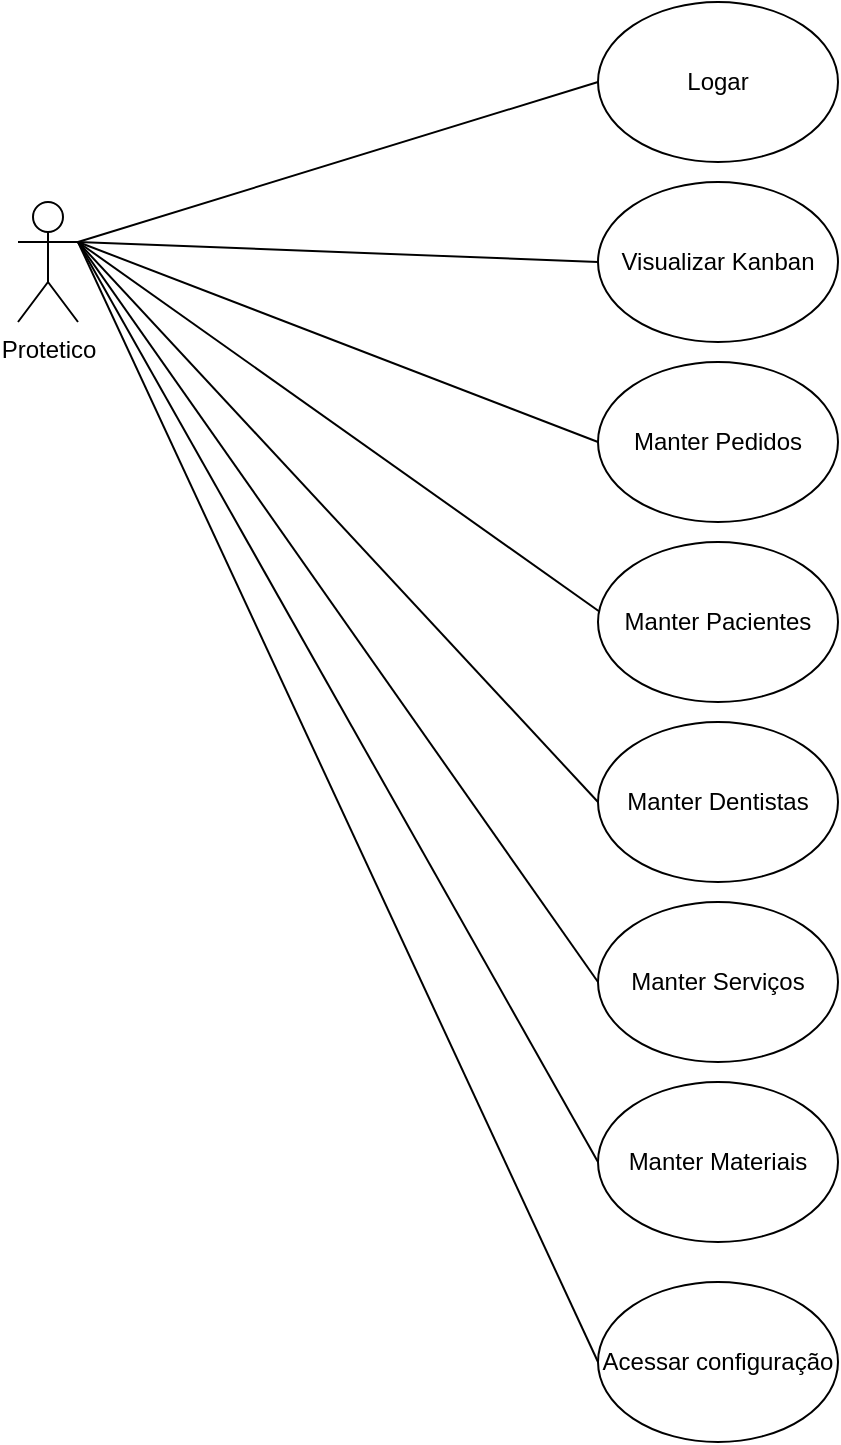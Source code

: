 <mxfile version="26.2.12">
  <diagram name="Página-1" id="SgHWeOh2NF5JsfvJGHp0">
    <mxGraphModel dx="1480" dy="766" grid="1" gridSize="10" guides="1" tooltips="1" connect="1" arrows="1" fold="1" page="1" pageScale="1" pageWidth="3300" pageHeight="4681" math="0" shadow="0">
      <root>
        <mxCell id="0" />
        <mxCell id="1" parent="0" />
        <mxCell id="lSrNjrEC_3yFH3J3TiM1-1" value="Protetico" style="shape=umlActor;verticalLabelPosition=bottom;verticalAlign=top;html=1;outlineConnect=0;" parent="1" vertex="1">
          <mxGeometry x="120" y="140" width="30" height="60" as="geometry" />
        </mxCell>
        <mxCell id="lSrNjrEC_3yFH3J3TiM1-11" value="Logar" style="ellipse;whiteSpace=wrap;html=1;" parent="1" vertex="1">
          <mxGeometry x="410" y="40" width="120" height="80" as="geometry" />
        </mxCell>
        <mxCell id="lSrNjrEC_3yFH3J3TiM1-12" value="Visualizar Kanban" style="ellipse;whiteSpace=wrap;html=1;" parent="1" vertex="1">
          <mxGeometry x="410" y="130" width="120" height="80" as="geometry" />
        </mxCell>
        <mxCell id="lSrNjrEC_3yFH3J3TiM1-28" value="" style="endArrow=none;html=1;rounded=0;entryX=1;entryY=0.333;entryDx=0;entryDy=0;entryPerimeter=0;exitX=0;exitY=0.5;exitDx=0;exitDy=0;" parent="1" source="lSrNjrEC_3yFH3J3TiM1-11" target="lSrNjrEC_3yFH3J3TiM1-1" edge="1">
          <mxGeometry width="50" height="50" relative="1" as="geometry">
            <mxPoint x="520" y="390" as="sourcePoint" />
            <mxPoint x="570" y="340" as="targetPoint" />
          </mxGeometry>
        </mxCell>
        <mxCell id="lSrNjrEC_3yFH3J3TiM1-29" value="" style="endArrow=none;html=1;rounded=0;entryX=1;entryY=0.333;entryDx=0;entryDy=0;entryPerimeter=0;exitX=0;exitY=0.5;exitDx=0;exitDy=0;" parent="1" source="lSrNjrEC_3yFH3J3TiM1-12" target="lSrNjrEC_3yFH3J3TiM1-1" edge="1">
          <mxGeometry width="50" height="50" relative="1" as="geometry">
            <mxPoint x="410" y="200" as="sourcePoint" />
            <mxPoint x="160" y="170" as="targetPoint" />
          </mxGeometry>
        </mxCell>
        <mxCell id="lSrNjrEC_3yFH3J3TiM1-34" value="Manter Pedidos" style="ellipse;whiteSpace=wrap;html=1;" parent="1" vertex="1">
          <mxGeometry x="410" y="220" width="120" height="80" as="geometry" />
        </mxCell>
        <mxCell id="lSrNjrEC_3yFH3J3TiM1-35" value="" style="endArrow=none;html=1;rounded=0;entryX=1;entryY=0.333;entryDx=0;entryDy=0;entryPerimeter=0;exitX=0;exitY=0.5;exitDx=0;exitDy=0;" parent="1" source="lSrNjrEC_3yFH3J3TiM1-34" target="lSrNjrEC_3yFH3J3TiM1-1" edge="1">
          <mxGeometry width="50" height="50" relative="1" as="geometry">
            <mxPoint x="410" y="280" as="sourcePoint" />
            <mxPoint x="160" y="170" as="targetPoint" />
          </mxGeometry>
        </mxCell>
        <mxCell id="lSrNjrEC_3yFH3J3TiM1-57" value="Manter Pacientes" style="ellipse;whiteSpace=wrap;html=1;" parent="1" vertex="1">
          <mxGeometry x="410" y="310" width="120" height="80" as="geometry" />
        </mxCell>
        <mxCell id="lSrNjrEC_3yFH3J3TiM1-58" value="" style="endArrow=none;html=1;rounded=0;entryX=1;entryY=0.333;entryDx=0;entryDy=0;entryPerimeter=0;exitX=0.004;exitY=0.433;exitDx=0;exitDy=0;exitPerimeter=0;" parent="1" source="lSrNjrEC_3yFH3J3TiM1-57" target="lSrNjrEC_3yFH3J3TiM1-1" edge="1">
          <mxGeometry width="50" height="50" relative="1" as="geometry">
            <mxPoint x="410" y="360" as="sourcePoint" />
            <mxPoint x="160" y="170" as="targetPoint" />
          </mxGeometry>
        </mxCell>
        <mxCell id="lSrNjrEC_3yFH3J3TiM1-78" value="Manter Dentistas" style="ellipse;whiteSpace=wrap;html=1;" parent="1" vertex="1">
          <mxGeometry x="410" y="400" width="120" height="80" as="geometry" />
        </mxCell>
        <mxCell id="lSrNjrEC_3yFH3J3TiM1-80" value="" style="endArrow=none;html=1;rounded=0;entryX=1;entryY=0.333;entryDx=0;entryDy=0;entryPerimeter=0;exitX=0;exitY=0.5;exitDx=0;exitDy=0;" parent="1" source="lSrNjrEC_3yFH3J3TiM1-78" target="lSrNjrEC_3yFH3J3TiM1-1" edge="1">
          <mxGeometry width="50" height="50" relative="1" as="geometry">
            <mxPoint x="410" y="445" as="sourcePoint" />
            <mxPoint x="160" y="170" as="targetPoint" />
          </mxGeometry>
        </mxCell>
        <mxCell id="lSrNjrEC_3yFH3J3TiM1-88" value="Acessar configuração" style="ellipse;whiteSpace=wrap;html=1;" parent="1" vertex="1">
          <mxGeometry x="410" y="680" width="120" height="80" as="geometry" />
        </mxCell>
        <mxCell id="lSrNjrEC_3yFH3J3TiM1-90" value="" style="endArrow=none;html=1;rounded=0;entryX=0;entryY=0.5;entryDx=0;entryDy=0;endFill=0;" parent="1" target="lSrNjrEC_3yFH3J3TiM1-88" edge="1">
          <mxGeometry width="50" height="50" relative="1" as="geometry">
            <mxPoint x="150" y="160" as="sourcePoint" />
            <mxPoint x="560" y="480" as="targetPoint" />
          </mxGeometry>
        </mxCell>
        <mxCell id="4HpEUmF0fUUY09enwsRe-1" value="Manter Serviços" style="ellipse;whiteSpace=wrap;html=1;" parent="1" vertex="1">
          <mxGeometry x="410" y="490" width="120" height="80" as="geometry" />
        </mxCell>
        <mxCell id="4HpEUmF0fUUY09enwsRe-5" value="" style="endArrow=none;html=1;rounded=0;exitX=0;exitY=0.5;exitDx=0;exitDy=0;" parent="1" source="4HpEUmF0fUUY09enwsRe-1" edge="1">
          <mxGeometry width="50" height="50" relative="1" as="geometry">
            <mxPoint x="460" y="430" as="sourcePoint" />
            <mxPoint x="150" y="160" as="targetPoint" />
          </mxGeometry>
        </mxCell>
        <mxCell id="LlQcroY5APYjMVTh2brh-1" value="Manter Materiais" style="ellipse;whiteSpace=wrap;html=1;" vertex="1" parent="1">
          <mxGeometry x="410" y="580" width="120" height="80" as="geometry" />
        </mxCell>
        <mxCell id="LlQcroY5APYjMVTh2brh-2" value="" style="endArrow=none;html=1;rounded=0;exitX=0;exitY=0.5;exitDx=0;exitDy=0;entryX=1;entryY=0.333;entryDx=0;entryDy=0;entryPerimeter=0;" edge="1" parent="1" source="LlQcroY5APYjMVTh2brh-1" target="lSrNjrEC_3yFH3J3TiM1-1">
          <mxGeometry width="50" height="50" relative="1" as="geometry">
            <mxPoint x="500" y="400" as="sourcePoint" />
            <mxPoint x="550" y="350" as="targetPoint" />
          </mxGeometry>
        </mxCell>
      </root>
    </mxGraphModel>
  </diagram>
</mxfile>
